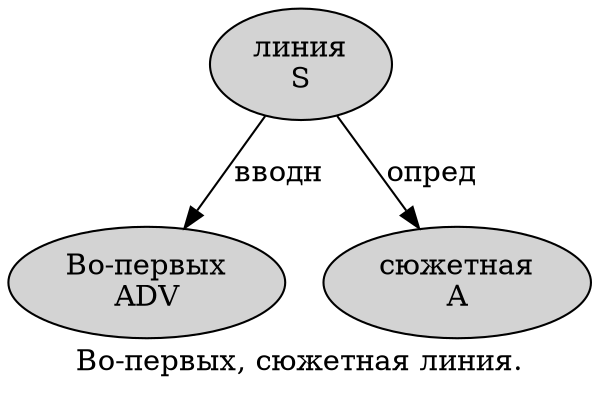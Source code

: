 digraph SENTENCE_3033 {
	graph [label="Во-первых, сюжетная линия."]
	node [style=filled]
		0 [label="Во-первых
ADV" color="" fillcolor=lightgray penwidth=1 shape=ellipse]
		2 [label="сюжетная
A" color="" fillcolor=lightgray penwidth=1 shape=ellipse]
		3 [label="линия
S" color="" fillcolor=lightgray penwidth=1 shape=ellipse]
			3 -> 0 [label="вводн"]
			3 -> 2 [label="опред"]
}